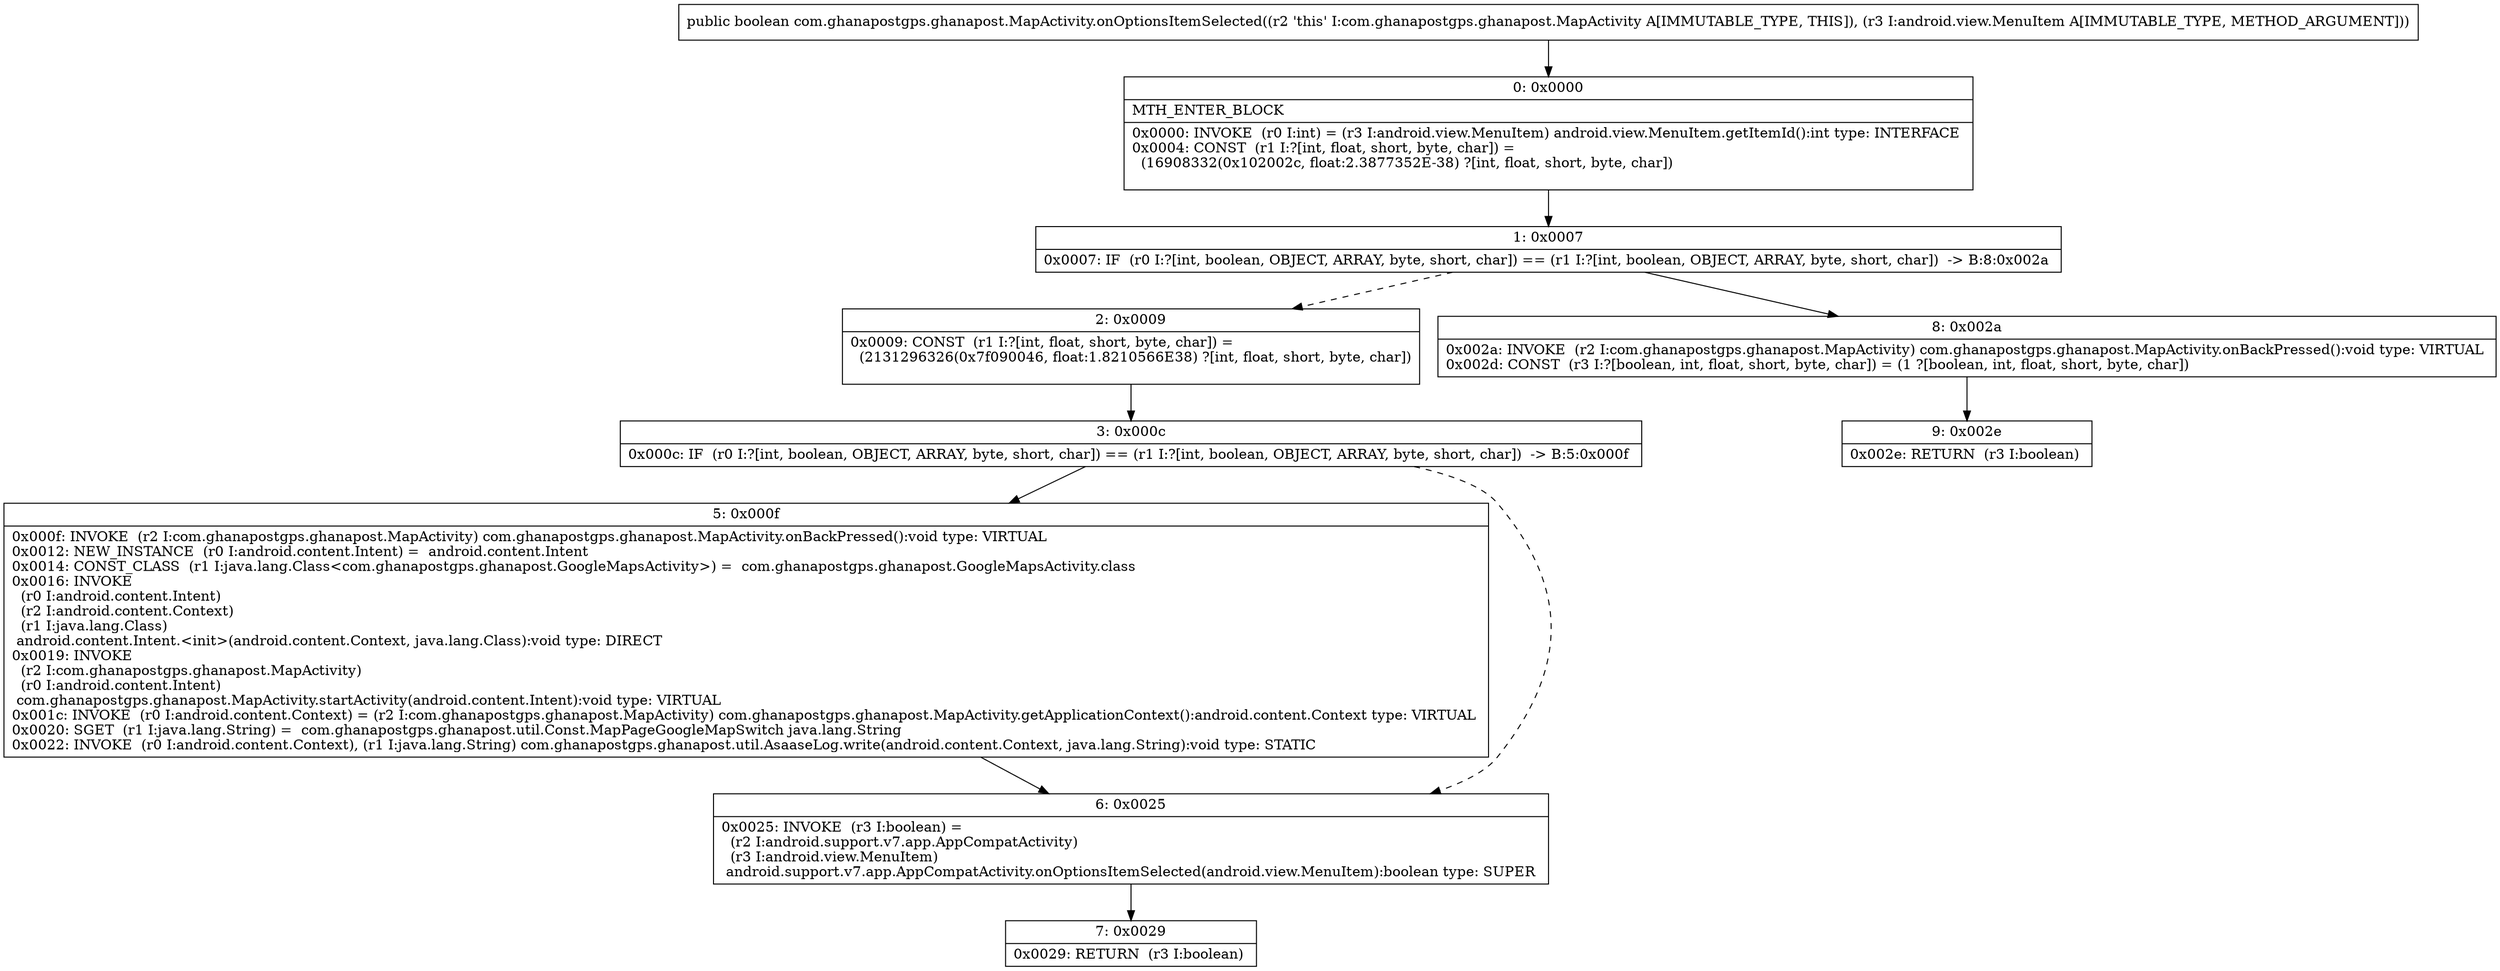 digraph "CFG forcom.ghanapostgps.ghanapost.MapActivity.onOptionsItemSelected(Landroid\/view\/MenuItem;)Z" {
Node_0 [shape=record,label="{0\:\ 0x0000|MTH_ENTER_BLOCK\l|0x0000: INVOKE  (r0 I:int) = (r3 I:android.view.MenuItem) android.view.MenuItem.getItemId():int type: INTERFACE \l0x0004: CONST  (r1 I:?[int, float, short, byte, char]) = \l  (16908332(0x102002c, float:2.3877352E\-38) ?[int, float, short, byte, char])\l \l}"];
Node_1 [shape=record,label="{1\:\ 0x0007|0x0007: IF  (r0 I:?[int, boolean, OBJECT, ARRAY, byte, short, char]) == (r1 I:?[int, boolean, OBJECT, ARRAY, byte, short, char])  \-\> B:8:0x002a \l}"];
Node_2 [shape=record,label="{2\:\ 0x0009|0x0009: CONST  (r1 I:?[int, float, short, byte, char]) = \l  (2131296326(0x7f090046, float:1.8210566E38) ?[int, float, short, byte, char])\l \l}"];
Node_3 [shape=record,label="{3\:\ 0x000c|0x000c: IF  (r0 I:?[int, boolean, OBJECT, ARRAY, byte, short, char]) == (r1 I:?[int, boolean, OBJECT, ARRAY, byte, short, char])  \-\> B:5:0x000f \l}"];
Node_5 [shape=record,label="{5\:\ 0x000f|0x000f: INVOKE  (r2 I:com.ghanapostgps.ghanapost.MapActivity) com.ghanapostgps.ghanapost.MapActivity.onBackPressed():void type: VIRTUAL \l0x0012: NEW_INSTANCE  (r0 I:android.content.Intent) =  android.content.Intent \l0x0014: CONST_CLASS  (r1 I:java.lang.Class\<com.ghanapostgps.ghanapost.GoogleMapsActivity\>) =  com.ghanapostgps.ghanapost.GoogleMapsActivity.class \l0x0016: INVOKE  \l  (r0 I:android.content.Intent)\l  (r2 I:android.content.Context)\l  (r1 I:java.lang.Class)\l android.content.Intent.\<init\>(android.content.Context, java.lang.Class):void type: DIRECT \l0x0019: INVOKE  \l  (r2 I:com.ghanapostgps.ghanapost.MapActivity)\l  (r0 I:android.content.Intent)\l com.ghanapostgps.ghanapost.MapActivity.startActivity(android.content.Intent):void type: VIRTUAL \l0x001c: INVOKE  (r0 I:android.content.Context) = (r2 I:com.ghanapostgps.ghanapost.MapActivity) com.ghanapostgps.ghanapost.MapActivity.getApplicationContext():android.content.Context type: VIRTUAL \l0x0020: SGET  (r1 I:java.lang.String) =  com.ghanapostgps.ghanapost.util.Const.MapPageGoogleMapSwitch java.lang.String \l0x0022: INVOKE  (r0 I:android.content.Context), (r1 I:java.lang.String) com.ghanapostgps.ghanapost.util.AsaaseLog.write(android.content.Context, java.lang.String):void type: STATIC \l}"];
Node_6 [shape=record,label="{6\:\ 0x0025|0x0025: INVOKE  (r3 I:boolean) = \l  (r2 I:android.support.v7.app.AppCompatActivity)\l  (r3 I:android.view.MenuItem)\l android.support.v7.app.AppCompatActivity.onOptionsItemSelected(android.view.MenuItem):boolean type: SUPER \l}"];
Node_7 [shape=record,label="{7\:\ 0x0029|0x0029: RETURN  (r3 I:boolean) \l}"];
Node_8 [shape=record,label="{8\:\ 0x002a|0x002a: INVOKE  (r2 I:com.ghanapostgps.ghanapost.MapActivity) com.ghanapostgps.ghanapost.MapActivity.onBackPressed():void type: VIRTUAL \l0x002d: CONST  (r3 I:?[boolean, int, float, short, byte, char]) = (1 ?[boolean, int, float, short, byte, char]) \l}"];
Node_9 [shape=record,label="{9\:\ 0x002e|0x002e: RETURN  (r3 I:boolean) \l}"];
MethodNode[shape=record,label="{public boolean com.ghanapostgps.ghanapost.MapActivity.onOptionsItemSelected((r2 'this' I:com.ghanapostgps.ghanapost.MapActivity A[IMMUTABLE_TYPE, THIS]), (r3 I:android.view.MenuItem A[IMMUTABLE_TYPE, METHOD_ARGUMENT])) }"];
MethodNode -> Node_0;
Node_0 -> Node_1;
Node_1 -> Node_2[style=dashed];
Node_1 -> Node_8;
Node_2 -> Node_3;
Node_3 -> Node_5;
Node_3 -> Node_6[style=dashed];
Node_5 -> Node_6;
Node_6 -> Node_7;
Node_8 -> Node_9;
}

